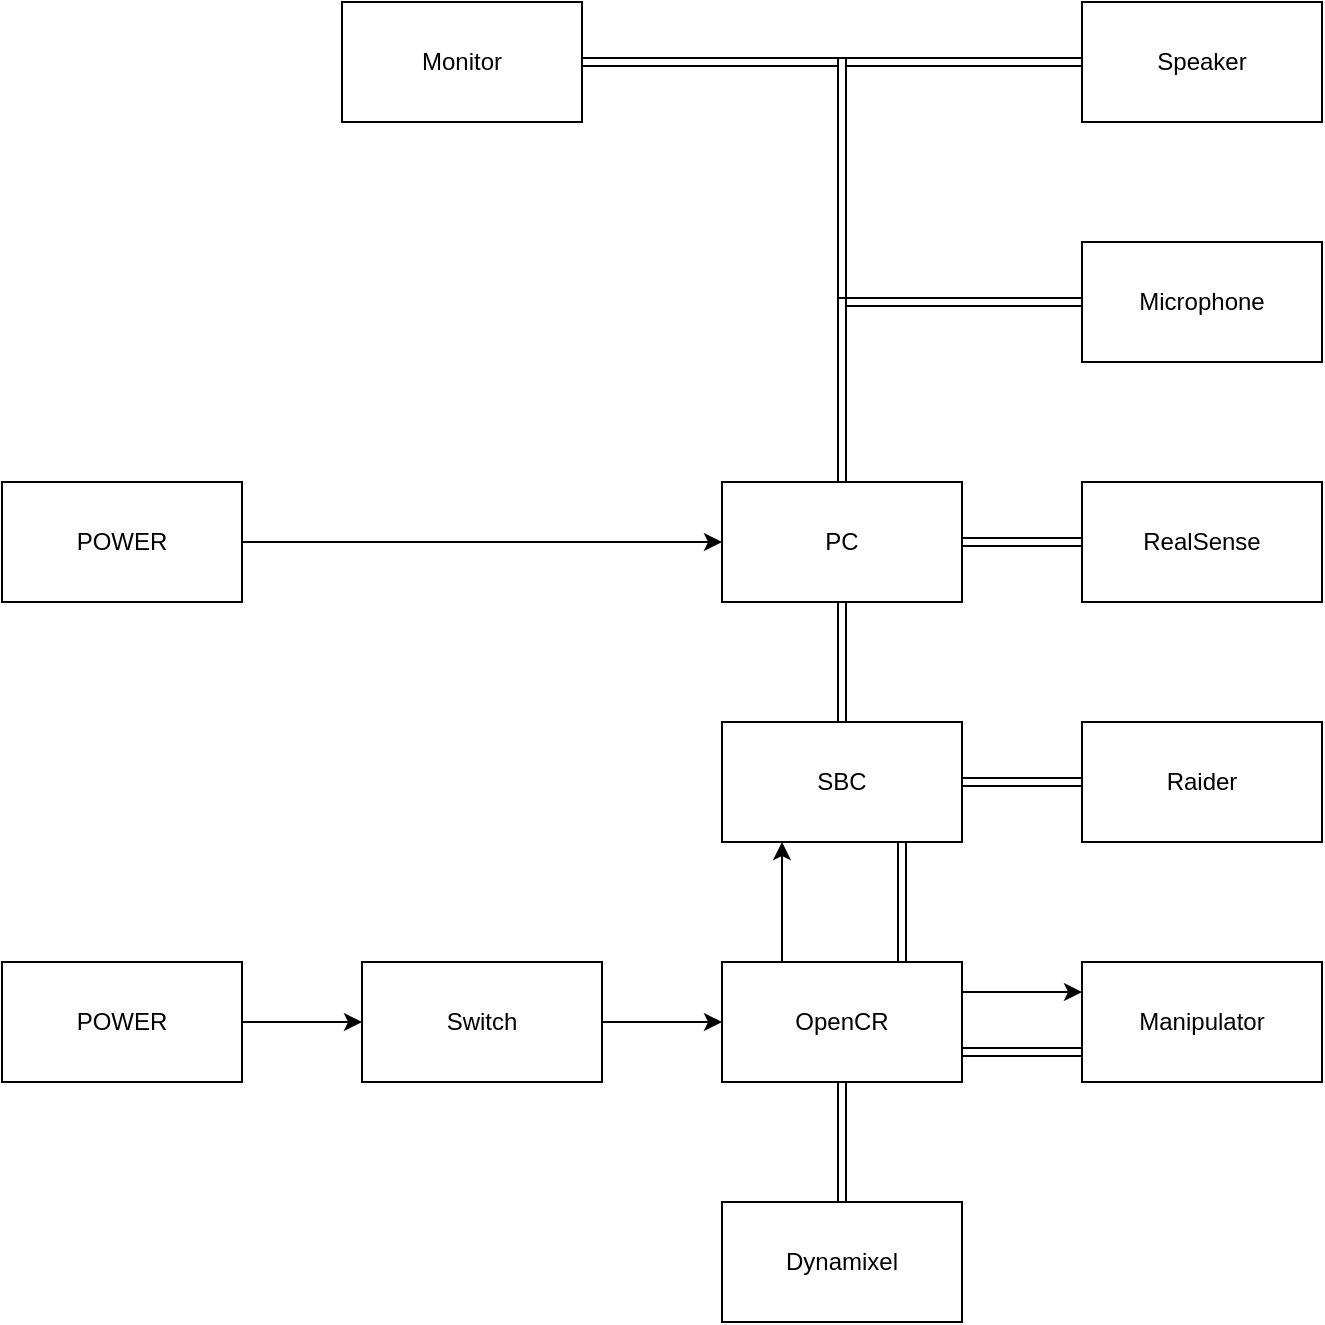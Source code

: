 <mxfile version="12.8.4" type="github">
  <diagram id="v0FbpJbrCGuv36C9x325" name="Page-1">
    <mxGraphModel dx="727" dy="767" grid="1" gridSize="10" guides="1" tooltips="1" connect="1" arrows="1" fold="1" page="1" pageScale="1" pageWidth="850" pageHeight="1100" math="0" shadow="0">
      <root>
        <mxCell id="0" />
        <mxCell id="1" parent="0" />
        <mxCell id="g-qwBjLNSicB4fvvy_zP-10" style="edgeStyle=orthogonalEdgeStyle;shape=link;rounded=0;orthogonalLoop=1;jettySize=auto;html=1;exitX=1;exitY=0.5;exitDx=0;exitDy=0;entryX=0;entryY=0.5;entryDx=0;entryDy=0;" edge="1" parent="1" source="g-qwBjLNSicB4fvvy_zP-2" target="g-qwBjLNSicB4fvvy_zP-9">
          <mxGeometry relative="1" as="geometry" />
        </mxCell>
        <mxCell id="g-qwBjLNSicB4fvvy_zP-16" style="edgeStyle=orthogonalEdgeStyle;shape=link;rounded=0;orthogonalLoop=1;jettySize=auto;html=1;exitX=0.75;exitY=1;exitDx=0;exitDy=0;entryX=0.75;entryY=0;entryDx=0;entryDy=0;" edge="1" parent="1" source="g-qwBjLNSicB4fvvy_zP-2" target="g-qwBjLNSicB4fvvy_zP-3">
          <mxGeometry relative="1" as="geometry" />
        </mxCell>
        <mxCell id="g-qwBjLNSicB4fvvy_zP-2" value="SBC" style="rounded=0;whiteSpace=wrap;html=1;" vertex="1" parent="1">
          <mxGeometry x="380" y="400" width="120" height="60" as="geometry" />
        </mxCell>
        <mxCell id="g-qwBjLNSicB4fvvy_zP-8" style="edgeStyle=orthogonalEdgeStyle;shape=link;rounded=0;orthogonalLoop=1;jettySize=auto;html=1;exitX=0.5;exitY=1;exitDx=0;exitDy=0;entryX=0.5;entryY=0;entryDx=0;entryDy=0;" edge="1" parent="1" source="g-qwBjLNSicB4fvvy_zP-3" target="g-qwBjLNSicB4fvvy_zP-7">
          <mxGeometry relative="1" as="geometry" />
        </mxCell>
        <mxCell id="g-qwBjLNSicB4fvvy_zP-15" style="edgeStyle=orthogonalEdgeStyle;rounded=0;orthogonalLoop=1;jettySize=auto;html=1;exitX=0.25;exitY=0;exitDx=0;exitDy=0;entryX=0.25;entryY=1;entryDx=0;entryDy=0;" edge="1" parent="1" source="g-qwBjLNSicB4fvvy_zP-3" target="g-qwBjLNSicB4fvvy_zP-2">
          <mxGeometry relative="1" as="geometry" />
        </mxCell>
        <mxCell id="g-qwBjLNSicB4fvvy_zP-22" style="edgeStyle=orthogonalEdgeStyle;rounded=0;orthogonalLoop=1;jettySize=auto;html=1;exitX=1;exitY=0.25;exitDx=0;exitDy=0;entryX=0;entryY=0.25;entryDx=0;entryDy=0;" edge="1" parent="1" source="g-qwBjLNSicB4fvvy_zP-3" target="g-qwBjLNSicB4fvvy_zP-19">
          <mxGeometry relative="1" as="geometry" />
        </mxCell>
        <mxCell id="g-qwBjLNSicB4fvvy_zP-23" style="edgeStyle=orthogonalEdgeStyle;shape=link;rounded=0;orthogonalLoop=1;jettySize=auto;html=1;exitX=1;exitY=0.75;exitDx=0;exitDy=0;entryX=0;entryY=0.75;entryDx=0;entryDy=0;" edge="1" parent="1" source="g-qwBjLNSicB4fvvy_zP-3" target="g-qwBjLNSicB4fvvy_zP-19">
          <mxGeometry relative="1" as="geometry" />
        </mxCell>
        <mxCell id="g-qwBjLNSicB4fvvy_zP-3" value="OpenCR" style="rounded=0;whiteSpace=wrap;html=1;" vertex="1" parent="1">
          <mxGeometry x="380" y="520" width="120" height="60" as="geometry" />
        </mxCell>
        <mxCell id="g-qwBjLNSicB4fvvy_zP-6" style="edgeStyle=orthogonalEdgeStyle;shape=link;rounded=0;orthogonalLoop=1;jettySize=auto;html=1;exitX=0.5;exitY=1;exitDx=0;exitDy=0;entryX=0.5;entryY=0;entryDx=0;entryDy=0;" edge="1" parent="1" source="g-qwBjLNSicB4fvvy_zP-4" target="g-qwBjLNSicB4fvvy_zP-2">
          <mxGeometry relative="1" as="geometry" />
        </mxCell>
        <mxCell id="g-qwBjLNSicB4fvvy_zP-12" style="edgeStyle=orthogonalEdgeStyle;shape=link;rounded=0;orthogonalLoop=1;jettySize=auto;html=1;exitX=1;exitY=0.5;exitDx=0;exitDy=0;entryX=0;entryY=0.5;entryDx=0;entryDy=0;" edge="1" parent="1" source="g-qwBjLNSicB4fvvy_zP-4" target="g-qwBjLNSicB4fvvy_zP-11">
          <mxGeometry relative="1" as="geometry" />
        </mxCell>
        <mxCell id="g-qwBjLNSicB4fvvy_zP-26" style="edgeStyle=orthogonalEdgeStyle;rounded=0;orthogonalLoop=1;jettySize=auto;html=1;exitX=0.5;exitY=0;exitDx=0;exitDy=0;entryX=0;entryY=0.5;entryDx=0;entryDy=0;shape=link;" edge="1" parent="1" source="g-qwBjLNSicB4fvvy_zP-4" target="g-qwBjLNSicB4fvvy_zP-24">
          <mxGeometry relative="1" as="geometry" />
        </mxCell>
        <mxCell id="g-qwBjLNSicB4fvvy_zP-28" style="edgeStyle=orthogonalEdgeStyle;shape=link;rounded=0;orthogonalLoop=1;jettySize=auto;html=1;exitX=0.5;exitY=0;exitDx=0;exitDy=0;entryX=0;entryY=0.5;entryDx=0;entryDy=0;" edge="1" parent="1" source="g-qwBjLNSicB4fvvy_zP-4" target="g-qwBjLNSicB4fvvy_zP-27">
          <mxGeometry relative="1" as="geometry" />
        </mxCell>
        <mxCell id="g-qwBjLNSicB4fvvy_zP-30" style="edgeStyle=orthogonalEdgeStyle;shape=link;rounded=0;orthogonalLoop=1;jettySize=auto;html=1;exitX=0.5;exitY=0;exitDx=0;exitDy=0;entryX=1;entryY=0.5;entryDx=0;entryDy=0;" edge="1" parent="1" source="g-qwBjLNSicB4fvvy_zP-4" target="g-qwBjLNSicB4fvvy_zP-29">
          <mxGeometry relative="1" as="geometry" />
        </mxCell>
        <mxCell id="g-qwBjLNSicB4fvvy_zP-4" value="PC" style="rounded=0;whiteSpace=wrap;html=1;" vertex="1" parent="1">
          <mxGeometry x="380" y="280" width="120" height="60" as="geometry" />
        </mxCell>
        <mxCell id="g-qwBjLNSicB4fvvy_zP-7" value="Dynamixel" style="rounded=0;whiteSpace=wrap;html=1;" vertex="1" parent="1">
          <mxGeometry x="380" y="640" width="120" height="60" as="geometry" />
        </mxCell>
        <mxCell id="g-qwBjLNSicB4fvvy_zP-9" value="Raider" style="rounded=0;whiteSpace=wrap;html=1;" vertex="1" parent="1">
          <mxGeometry x="560" y="400" width="120" height="60" as="geometry" />
        </mxCell>
        <mxCell id="g-qwBjLNSicB4fvvy_zP-11" value="RealSense" style="rounded=0;whiteSpace=wrap;html=1;" vertex="1" parent="1">
          <mxGeometry x="560" y="280" width="120" height="60" as="geometry" />
        </mxCell>
        <mxCell id="g-qwBjLNSicB4fvvy_zP-34" style="edgeStyle=orthogonalEdgeStyle;rounded=0;orthogonalLoop=1;jettySize=auto;html=1;exitX=1;exitY=0.5;exitDx=0;exitDy=0;entryX=0;entryY=0.5;entryDx=0;entryDy=0;" edge="1" parent="1" source="g-qwBjLNSicB4fvvy_zP-13" target="g-qwBjLNSicB4fvvy_zP-33">
          <mxGeometry relative="1" as="geometry" />
        </mxCell>
        <mxCell id="g-qwBjLNSicB4fvvy_zP-13" value="POWER" style="rounded=0;whiteSpace=wrap;html=1;" vertex="1" parent="1">
          <mxGeometry x="20" y="520" width="120" height="60" as="geometry" />
        </mxCell>
        <mxCell id="g-qwBjLNSicB4fvvy_zP-18" style="edgeStyle=orthogonalEdgeStyle;rounded=0;orthogonalLoop=1;jettySize=auto;html=1;exitX=1;exitY=0.5;exitDx=0;exitDy=0;entryX=0;entryY=0.5;entryDx=0;entryDy=0;" edge="1" parent="1" source="g-qwBjLNSicB4fvvy_zP-17" target="g-qwBjLNSicB4fvvy_zP-4">
          <mxGeometry relative="1" as="geometry" />
        </mxCell>
        <mxCell id="g-qwBjLNSicB4fvvy_zP-17" value="POWER" style="rounded=0;whiteSpace=wrap;html=1;" vertex="1" parent="1">
          <mxGeometry x="20" y="280" width="120" height="60" as="geometry" />
        </mxCell>
        <mxCell id="g-qwBjLNSicB4fvvy_zP-19" value="Manipulator" style="rounded=0;whiteSpace=wrap;html=1;" vertex="1" parent="1">
          <mxGeometry x="560" y="520" width="120" height="60" as="geometry" />
        </mxCell>
        <mxCell id="g-qwBjLNSicB4fvvy_zP-24" value="Microphone" style="rounded=0;whiteSpace=wrap;html=1;" vertex="1" parent="1">
          <mxGeometry x="560" y="160" width="120" height="60" as="geometry" />
        </mxCell>
        <mxCell id="g-qwBjLNSicB4fvvy_zP-27" value="Speaker" style="rounded=0;whiteSpace=wrap;html=1;" vertex="1" parent="1">
          <mxGeometry x="560" y="40" width="120" height="60" as="geometry" />
        </mxCell>
        <mxCell id="g-qwBjLNSicB4fvvy_zP-29" value="Monitor" style="rounded=0;whiteSpace=wrap;html=1;" vertex="1" parent="1">
          <mxGeometry x="190" y="40" width="120" height="60" as="geometry" />
        </mxCell>
        <mxCell id="g-qwBjLNSicB4fvvy_zP-35" style="edgeStyle=orthogonalEdgeStyle;rounded=0;orthogonalLoop=1;jettySize=auto;html=1;exitX=1;exitY=0.5;exitDx=0;exitDy=0;entryX=0;entryY=0.5;entryDx=0;entryDy=0;" edge="1" parent="1" source="g-qwBjLNSicB4fvvy_zP-33" target="g-qwBjLNSicB4fvvy_zP-3">
          <mxGeometry relative="1" as="geometry" />
        </mxCell>
        <mxCell id="g-qwBjLNSicB4fvvy_zP-33" value="Switch" style="rounded=0;whiteSpace=wrap;html=1;" vertex="1" parent="1">
          <mxGeometry x="200" y="520" width="120" height="60" as="geometry" />
        </mxCell>
      </root>
    </mxGraphModel>
  </diagram>
</mxfile>
